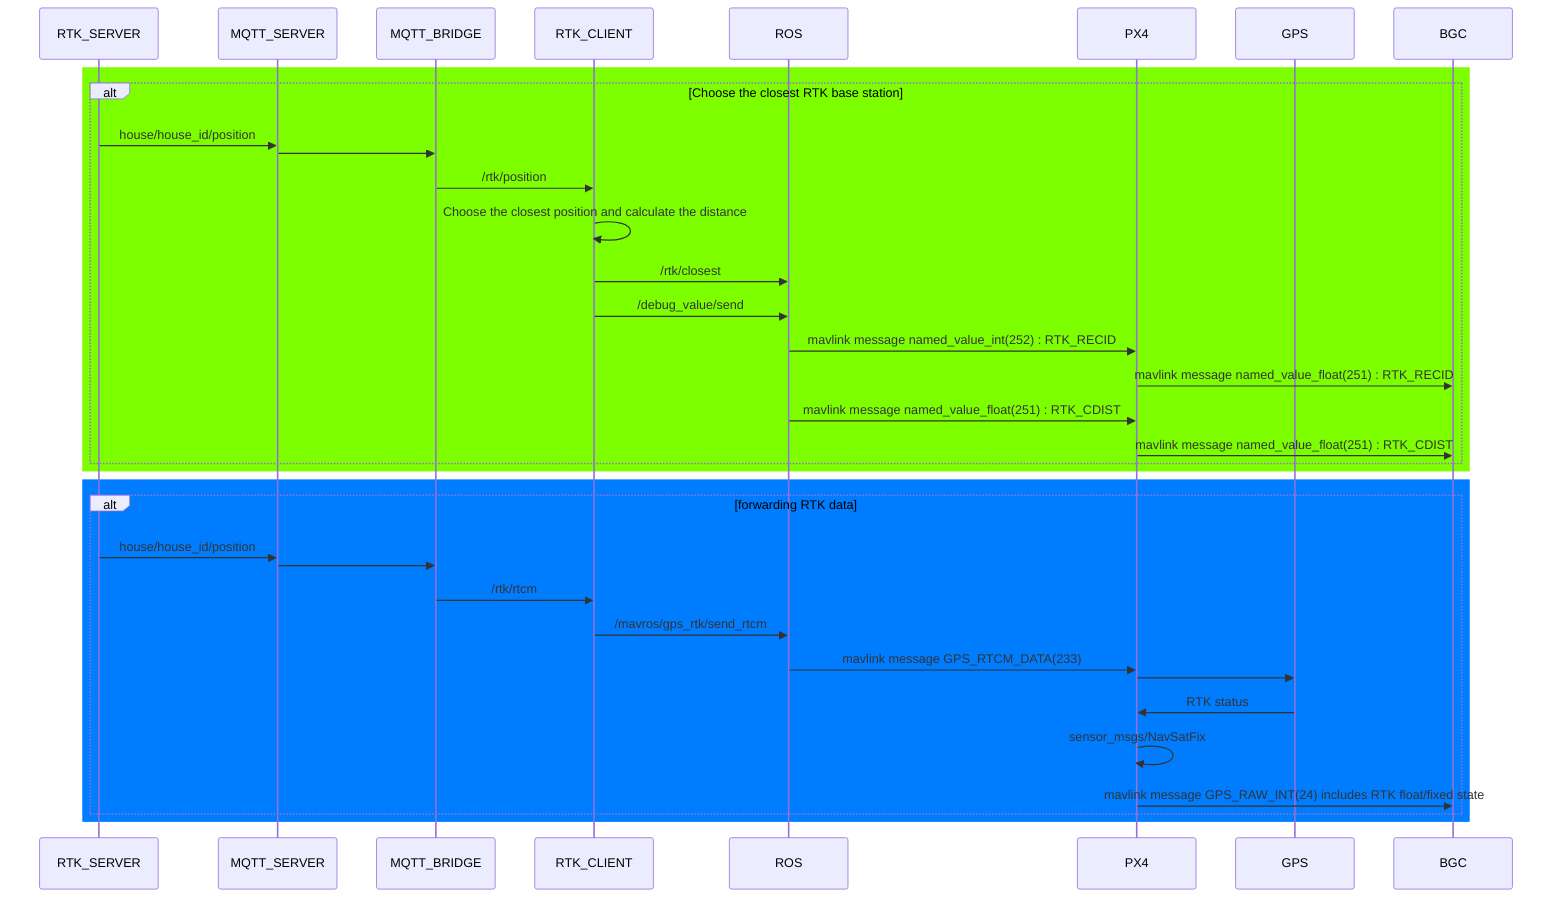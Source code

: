 sequenceDiagram
    participant RS as RTK_SERVER
    participant MS as MQTT_SERVER
    participant MB as MQTT_BRIDGE
    participant RC as RTK_CLIENT
    participant ROS
    participant PX4
    participant GPS
    participant BGC

    rect rgb(125, 255, 0)
    alt Choose the closest RTK base station
        RS ->> MS: house/house_id/position
        MS ->> MB: 
        MB ->> RC: /rtk/position
        RC ->> RC: Choose the closest position and calculate the distance
        RC ->> ROS: /rtk/closest
        RC ->> ROS: /debug_value/send
        ROS ->> PX4: mavlink message named_value_int(252) : RTK_RECID
        PX4 ->> BGC: mavlink message named_value_float(251) : RTK_RECID
        ROS ->> PX4: mavlink message named_value_float(251) : RTK_CDIST 
        PX4 ->> BGC: mavlink message named_value_float(251) : RTK_CDIST
    end
    end

    rect rgb(0, 125, 255)
    alt forwarding RTK data
        RS ->> MS: house/house_id/position
        MS ->> MB: 
        MB ->> RC: /rtk/rtcm
        RC ->> ROS: /mavros/gps_rtk/send_rtcm
        ROS ->> PX4: mavlink message GPS_RTCM_DATA(233)
        PX4 ->> GPS: 
        GPS ->> PX4: RTK status
        PX4 ->> PX4: sensor_msgs/NavSatFix
        PX4 ->> BGC: mavlink message GPS_RAW_INT(24) includes RTK float/fixed state
    end
    end